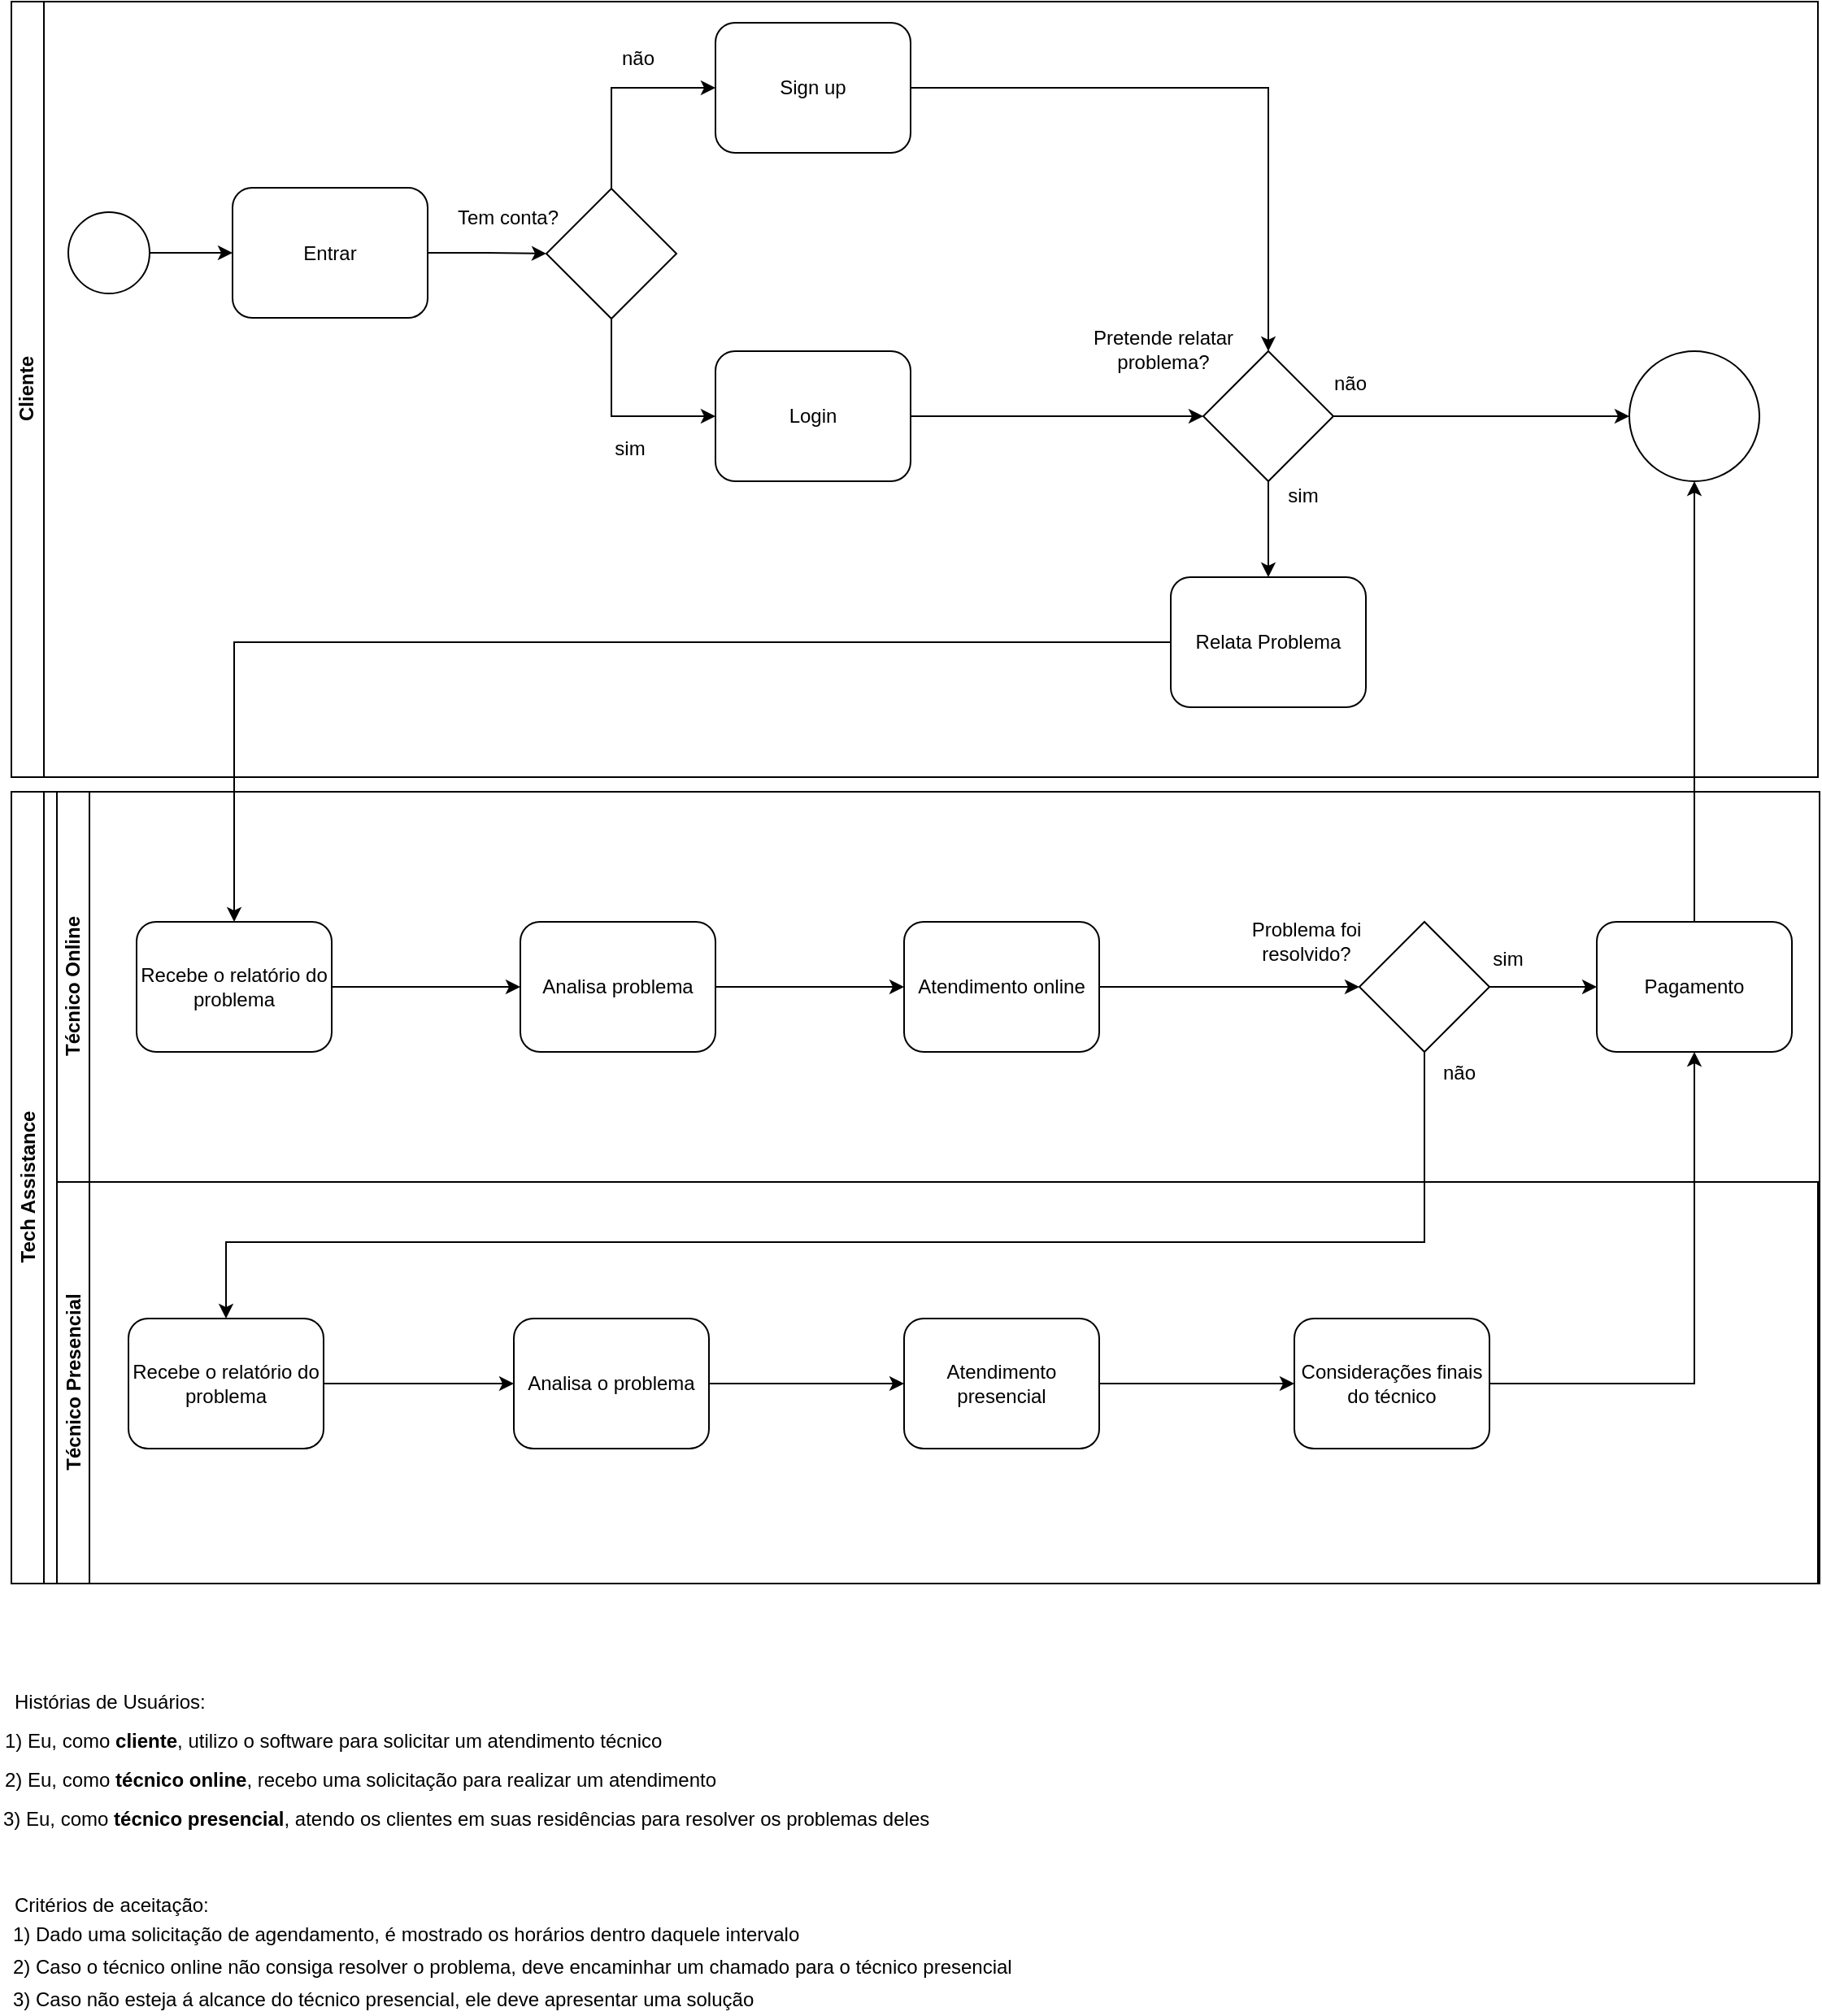 <mxfile version="14.5.8" type="github" pages="4">
  <diagram id="fhYrM6fedOREc8LX-6zd" name="Fluxo de Negócios">
    <mxGraphModel dx="868" dy="527" grid="0" gridSize="10" guides="1" tooltips="1" connect="1" arrows="1" fold="1" page="1" pageScale="1" pageWidth="1169" pageHeight="1654" math="0" shadow="0">
      <root>
        <mxCell id="0" />
        <mxCell id="1" parent="0" />
        <mxCell id="6hOFbWfF97zYFT2G8j-g-1" value="Cliente" style="swimlane;html=1;horizontal=0;startSize=20;" parent="1" vertex="1">
          <mxGeometry x="29" y="41" width="1111" height="477" as="geometry" />
        </mxCell>
        <mxCell id="6hOFbWfF97zYFT2G8j-g-12" style="edgeStyle=orthogonalEdgeStyle;rounded=0;orthogonalLoop=1;jettySize=auto;html=1;exitX=1;exitY=0.5;exitDx=0;exitDy=0;entryX=0;entryY=0.5;entryDx=0;entryDy=0;" parent="6hOFbWfF97zYFT2G8j-g-1" source="6hOFbWfF97zYFT2G8j-g-3" target="6hOFbWfF97zYFT2G8j-g-5" edge="1">
          <mxGeometry relative="1" as="geometry" />
        </mxCell>
        <mxCell id="6hOFbWfF97zYFT2G8j-g-3" value="" style="shape=mxgraph.bpmn.shape;html=1;verticalLabelPosition=bottom;labelBackgroundColor=#ffffff;verticalAlign=top;align=center;perimeter=ellipsePerimeter;outlineConnect=0;outline=standard;symbol=general;" parent="6hOFbWfF97zYFT2G8j-g-1" vertex="1">
          <mxGeometry x="35" y="129.5" width="50" height="50" as="geometry" />
        </mxCell>
        <mxCell id="6hOFbWfF97zYFT2G8j-g-7" style="edgeStyle=orthogonalEdgeStyle;rounded=0;orthogonalLoop=1;jettySize=auto;html=1;exitX=1;exitY=0.5;exitDx=0;exitDy=0;entryX=0;entryY=0.5;entryDx=0;entryDy=0;" parent="6hOFbWfF97zYFT2G8j-g-1" source="6hOFbWfF97zYFT2G8j-g-5" target="6hOFbWfF97zYFT2G8j-g-6" edge="1">
          <mxGeometry relative="1" as="geometry" />
        </mxCell>
        <mxCell id="6hOFbWfF97zYFT2G8j-g-5" value="Entrar" style="shape=ext;rounded=1;html=1;whiteSpace=wrap;" parent="6hOFbWfF97zYFT2G8j-g-1" vertex="1">
          <mxGeometry x="136" y="114.5" width="120" height="80" as="geometry" />
        </mxCell>
        <mxCell id="6hOFbWfF97zYFT2G8j-g-10" style="edgeStyle=orthogonalEdgeStyle;rounded=0;orthogonalLoop=1;jettySize=auto;html=1;exitX=0.5;exitY=0;exitDx=0;exitDy=0;entryX=0;entryY=0.5;entryDx=0;entryDy=0;" parent="6hOFbWfF97zYFT2G8j-g-1" source="6hOFbWfF97zYFT2G8j-g-6" target="6hOFbWfF97zYFT2G8j-g-9" edge="1">
          <mxGeometry relative="1" as="geometry" />
        </mxCell>
        <mxCell id="6hOFbWfF97zYFT2G8j-g-11" style="edgeStyle=orthogonalEdgeStyle;rounded=0;orthogonalLoop=1;jettySize=auto;html=1;exitX=0.5;exitY=1;exitDx=0;exitDy=0;entryX=0;entryY=0.5;entryDx=0;entryDy=0;" parent="6hOFbWfF97zYFT2G8j-g-1" source="6hOFbWfF97zYFT2G8j-g-6" target="6hOFbWfF97zYFT2G8j-g-8" edge="1">
          <mxGeometry relative="1" as="geometry" />
        </mxCell>
        <mxCell id="6hOFbWfF97zYFT2G8j-g-6" value="" style="rhombus;whiteSpace=wrap;html=1;" parent="6hOFbWfF97zYFT2G8j-g-1" vertex="1">
          <mxGeometry x="329" y="115" width="80" height="80" as="geometry" />
        </mxCell>
        <mxCell id="6hOFbWfF97zYFT2G8j-g-22" style="edgeStyle=orthogonalEdgeStyle;rounded=0;orthogonalLoop=1;jettySize=auto;html=1;exitX=1;exitY=0.5;exitDx=0;exitDy=0;entryX=0;entryY=0.5;entryDx=0;entryDy=0;" parent="6hOFbWfF97zYFT2G8j-g-1" source="6hOFbWfF97zYFT2G8j-g-8" target="6hOFbWfF97zYFT2G8j-g-21" edge="1">
          <mxGeometry relative="1" as="geometry" />
        </mxCell>
        <mxCell id="6hOFbWfF97zYFT2G8j-g-8" value="Login" style="shape=ext;rounded=1;html=1;whiteSpace=wrap;" parent="6hOFbWfF97zYFT2G8j-g-1" vertex="1">
          <mxGeometry x="433" y="215" width="120" height="80" as="geometry" />
        </mxCell>
        <mxCell id="6hOFbWfF97zYFT2G8j-g-14" style="edgeStyle=orthogonalEdgeStyle;rounded=0;orthogonalLoop=1;jettySize=auto;html=1;exitX=1;exitY=0.5;exitDx=0;exitDy=0;entryX=0.5;entryY=0;entryDx=0;entryDy=0;" parent="6hOFbWfF97zYFT2G8j-g-1" source="6hOFbWfF97zYFT2G8j-g-9" target="6hOFbWfF97zYFT2G8j-g-21" edge="1">
          <mxGeometry relative="1" as="geometry">
            <mxPoint x="713" y="53" as="targetPoint" />
          </mxGeometry>
        </mxCell>
        <mxCell id="6hOFbWfF97zYFT2G8j-g-9" value="Sign up" style="shape=ext;rounded=1;html=1;whiteSpace=wrap;" parent="6hOFbWfF97zYFT2G8j-g-1" vertex="1">
          <mxGeometry x="433" y="13" width="120" height="80" as="geometry" />
        </mxCell>
        <mxCell id="6hOFbWfF97zYFT2G8j-g-16" value="Tem conta?" style="text;html=1;align=center;verticalAlign=middle;resizable=0;points=[];autosize=1;" parent="6hOFbWfF97zYFT2G8j-g-1" vertex="1">
          <mxGeometry x="269" y="124" width="72" height="18" as="geometry" />
        </mxCell>
        <mxCell id="6hOFbWfF97zYFT2G8j-g-17" value="sim" style="text;html=1;align=center;verticalAlign=middle;resizable=0;points=[];autosize=1;" parent="6hOFbWfF97zYFT2G8j-g-1" vertex="1">
          <mxGeometry x="365" y="266" width="29" height="18" as="geometry" />
        </mxCell>
        <mxCell id="6hOFbWfF97zYFT2G8j-g-18" value="não" style="text;html=1;align=center;verticalAlign=middle;resizable=0;points=[];autosize=1;" parent="6hOFbWfF97zYFT2G8j-g-1" vertex="1">
          <mxGeometry x="370" y="26" width="30" height="18" as="geometry" />
        </mxCell>
        <mxCell id="6hOFbWfF97zYFT2G8j-g-26" style="edgeStyle=orthogonalEdgeStyle;rounded=0;orthogonalLoop=1;jettySize=auto;html=1;exitX=1;exitY=0.5;exitDx=0;exitDy=0;entryX=0;entryY=0.5;entryDx=0;entryDy=0;" parent="6hOFbWfF97zYFT2G8j-g-1" source="6hOFbWfF97zYFT2G8j-g-21" target="6hOFbWfF97zYFT2G8j-g-25" edge="1">
          <mxGeometry relative="1" as="geometry" />
        </mxCell>
        <mxCell id="6hOFbWfF97zYFT2G8j-g-32" style="edgeStyle=orthogonalEdgeStyle;rounded=0;orthogonalLoop=1;jettySize=auto;html=1;exitX=0.5;exitY=1;exitDx=0;exitDy=0;entryX=0.5;entryY=0;entryDx=0;entryDy=0;" parent="6hOFbWfF97zYFT2G8j-g-1" source="6hOFbWfF97zYFT2G8j-g-21" target="6hOFbWfF97zYFT2G8j-g-31" edge="1">
          <mxGeometry relative="1" as="geometry" />
        </mxCell>
        <mxCell id="6hOFbWfF97zYFT2G8j-g-21" value="" style="rhombus;whiteSpace=wrap;html=1;" parent="6hOFbWfF97zYFT2G8j-g-1" vertex="1">
          <mxGeometry x="733" y="215" width="80" height="80" as="geometry" />
        </mxCell>
        <mxCell id="6hOFbWfF97zYFT2G8j-g-24" value="Pretende relatar&lt;br&gt;problema?" style="text;html=1;align=center;verticalAlign=middle;resizable=0;points=[];autosize=1;" parent="6hOFbWfF97zYFT2G8j-g-1" vertex="1">
          <mxGeometry x="660" y="198" width="96" height="32" as="geometry" />
        </mxCell>
        <mxCell id="6hOFbWfF97zYFT2G8j-g-25" value="" style="ellipse;whiteSpace=wrap;html=1;aspect=fixed;" parent="6hOFbWfF97zYFT2G8j-g-1" vertex="1">
          <mxGeometry x="995" y="215" width="80" height="80" as="geometry" />
        </mxCell>
        <mxCell id="6hOFbWfF97zYFT2G8j-g-27" value="não" style="text;html=1;align=center;verticalAlign=middle;resizable=0;points=[];autosize=1;" parent="6hOFbWfF97zYFT2G8j-g-1" vertex="1">
          <mxGeometry x="808" y="226" width="30" height="18" as="geometry" />
        </mxCell>
        <mxCell id="6hOFbWfF97zYFT2G8j-g-28" value="sim" style="text;html=1;align=center;verticalAlign=middle;resizable=0;points=[];autosize=1;" parent="6hOFbWfF97zYFT2G8j-g-1" vertex="1">
          <mxGeometry x="779" y="295" width="29" height="18" as="geometry" />
        </mxCell>
        <mxCell id="6hOFbWfF97zYFT2G8j-g-31" value="Relata Problema" style="shape=ext;rounded=1;html=1;whiteSpace=wrap;" parent="6hOFbWfF97zYFT2G8j-g-1" vertex="1">
          <mxGeometry x="713" y="354" width="120" height="80" as="geometry" />
        </mxCell>
        <mxCell id="6hOFbWfF97zYFT2G8j-g-20" value="Tech Assistance" style="swimlane;html=1;horizontal=0;startSize=20;" parent="1" vertex="1">
          <mxGeometry x="29" y="527" width="1112" height="487" as="geometry" />
        </mxCell>
        <mxCell id="6hOFbWfF97zYFT2G8j-g-30" value="Técnico Online" style="swimlane;html=1;horizontal=0;startSize=20;" parent="6hOFbWfF97zYFT2G8j-g-20" vertex="1">
          <mxGeometry x="28" width="1084" height="240" as="geometry" />
        </mxCell>
        <mxCell id="6hOFbWfF97zYFT2G8j-g-37" style="edgeStyle=orthogonalEdgeStyle;rounded=0;orthogonalLoop=1;jettySize=auto;html=1;exitX=1;exitY=0.5;exitDx=0;exitDy=0;entryX=0;entryY=0.5;entryDx=0;entryDy=0;" parent="6hOFbWfF97zYFT2G8j-g-30" source="6hOFbWfF97zYFT2G8j-g-33" target="6hOFbWfF97zYFT2G8j-g-36" edge="1">
          <mxGeometry relative="1" as="geometry" />
        </mxCell>
        <mxCell id="6hOFbWfF97zYFT2G8j-g-33" value="Recebe o relatório do problema" style="shape=ext;rounded=1;html=1;whiteSpace=wrap;" parent="6hOFbWfF97zYFT2G8j-g-30" vertex="1">
          <mxGeometry x="49" y="80" width="120" height="80" as="geometry" />
        </mxCell>
        <mxCell id="6hOFbWfF97zYFT2G8j-g-41" style="edgeStyle=orthogonalEdgeStyle;rounded=0;orthogonalLoop=1;jettySize=auto;html=1;exitX=1;exitY=0.5;exitDx=0;exitDy=0;entryX=0;entryY=0.5;entryDx=0;entryDy=0;" parent="6hOFbWfF97zYFT2G8j-g-30" source="6hOFbWfF97zYFT2G8j-g-36" target="6hOFbWfF97zYFT2G8j-g-40" edge="1">
          <mxGeometry relative="1" as="geometry" />
        </mxCell>
        <mxCell id="6hOFbWfF97zYFT2G8j-g-36" value="Analisa problema" style="shape=ext;rounded=1;html=1;whiteSpace=wrap;" parent="6hOFbWfF97zYFT2G8j-g-30" vertex="1">
          <mxGeometry x="285" y="80" width="120" height="80" as="geometry" />
        </mxCell>
        <mxCell id="6hOFbWfF97zYFT2G8j-g-43" style="edgeStyle=orthogonalEdgeStyle;rounded=0;orthogonalLoop=1;jettySize=auto;html=1;exitX=1;exitY=0.5;exitDx=0;exitDy=0;entryX=0;entryY=0.5;entryDx=0;entryDy=0;" parent="6hOFbWfF97zYFT2G8j-g-30" source="6hOFbWfF97zYFT2G8j-g-40" target="6hOFbWfF97zYFT2G8j-g-42" edge="1">
          <mxGeometry relative="1" as="geometry" />
        </mxCell>
        <mxCell id="6hOFbWfF97zYFT2G8j-g-40" value="Atendimento online" style="shape=ext;rounded=1;html=1;whiteSpace=wrap;" parent="6hOFbWfF97zYFT2G8j-g-30" vertex="1">
          <mxGeometry x="521" y="80" width="120" height="80" as="geometry" />
        </mxCell>
        <mxCell id="LkQ3J-r3MltWaJuAtTZb-3" style="edgeStyle=orthogonalEdgeStyle;rounded=0;orthogonalLoop=1;jettySize=auto;html=1;exitX=1;exitY=0.5;exitDx=0;exitDy=0;" parent="6hOFbWfF97zYFT2G8j-g-30" source="6hOFbWfF97zYFT2G8j-g-42" target="LkQ3J-r3MltWaJuAtTZb-1" edge="1">
          <mxGeometry relative="1" as="geometry" />
        </mxCell>
        <mxCell id="6hOFbWfF97zYFT2G8j-g-42" value="" style="rhombus;whiteSpace=wrap;html=1;" parent="6hOFbWfF97zYFT2G8j-g-30" vertex="1">
          <mxGeometry x="801" y="80" width="80" height="80" as="geometry" />
        </mxCell>
        <mxCell id="6hOFbWfF97zYFT2G8j-g-45" value="Problema foi&lt;br&gt;resolvido?" style="text;html=1;align=center;verticalAlign=middle;resizable=0;points=[];autosize=1;" parent="6hOFbWfF97zYFT2G8j-g-30" vertex="1">
          <mxGeometry x="729" y="76" width="77" height="32" as="geometry" />
        </mxCell>
        <mxCell id="6hOFbWfF97zYFT2G8j-g-46" value="sim" style="text;html=1;align=center;verticalAlign=middle;resizable=0;points=[];autosize=1;" parent="6hOFbWfF97zYFT2G8j-g-30" vertex="1">
          <mxGeometry x="877" y="94" width="29" height="18" as="geometry" />
        </mxCell>
        <mxCell id="6hOFbWfF97zYFT2G8j-g-47" value="não" style="text;html=1;align=center;verticalAlign=middle;resizable=0;points=[];autosize=1;" parent="6hOFbWfF97zYFT2G8j-g-30" vertex="1">
          <mxGeometry x="847" y="164" width="30" height="18" as="geometry" />
        </mxCell>
        <mxCell id="LkQ3J-r3MltWaJuAtTZb-1" value="Pagamento" style="shape=ext;rounded=1;html=1;whiteSpace=wrap;" parent="6hOFbWfF97zYFT2G8j-g-30" vertex="1">
          <mxGeometry x="947" y="80" width="120" height="80" as="geometry" />
        </mxCell>
        <mxCell id="6hOFbWfF97zYFT2G8j-g-49" value="Técnico Presencial" style="swimlane;html=1;horizontal=0;startSize=20;" parent="6hOFbWfF97zYFT2G8j-g-20" vertex="1">
          <mxGeometry x="28" y="240" width="1083" height="247" as="geometry" />
        </mxCell>
        <mxCell id="6hOFbWfF97zYFT2G8j-g-53" style="edgeStyle=orthogonalEdgeStyle;rounded=0;orthogonalLoop=1;jettySize=auto;html=1;exitX=1;exitY=0.5;exitDx=0;exitDy=0;entryX=0;entryY=0.5;entryDx=0;entryDy=0;" parent="6hOFbWfF97zYFT2G8j-g-49" source="6hOFbWfF97zYFT2G8j-g-50" target="6hOFbWfF97zYFT2G8j-g-52" edge="1">
          <mxGeometry relative="1" as="geometry" />
        </mxCell>
        <mxCell id="6hOFbWfF97zYFT2G8j-g-50" value="Recebe o relatório do problema" style="shape=ext;rounded=1;html=1;whiteSpace=wrap;" parent="6hOFbWfF97zYFT2G8j-g-49" vertex="1">
          <mxGeometry x="44" y="84" width="120" height="80" as="geometry" />
        </mxCell>
        <mxCell id="6hOFbWfF97zYFT2G8j-g-55" style="edgeStyle=orthogonalEdgeStyle;rounded=0;orthogonalLoop=1;jettySize=auto;html=1;exitX=1;exitY=0.5;exitDx=0;exitDy=0;entryX=0;entryY=0.5;entryDx=0;entryDy=0;" parent="6hOFbWfF97zYFT2G8j-g-49" source="6hOFbWfF97zYFT2G8j-g-52" target="6hOFbWfF97zYFT2G8j-g-54" edge="1">
          <mxGeometry relative="1" as="geometry" />
        </mxCell>
        <mxCell id="6hOFbWfF97zYFT2G8j-g-52" value="Analisa o problema" style="shape=ext;rounded=1;html=1;whiteSpace=wrap;" parent="6hOFbWfF97zYFT2G8j-g-49" vertex="1">
          <mxGeometry x="281" y="84" width="120" height="80" as="geometry" />
        </mxCell>
        <mxCell id="6hOFbWfF97zYFT2G8j-g-57" style="edgeStyle=orthogonalEdgeStyle;rounded=0;orthogonalLoop=1;jettySize=auto;html=1;exitX=1;exitY=0.5;exitDx=0;exitDy=0;entryX=0;entryY=0.5;entryDx=0;entryDy=0;" parent="6hOFbWfF97zYFT2G8j-g-49" source="6hOFbWfF97zYFT2G8j-g-54" target="6hOFbWfF97zYFT2G8j-g-56" edge="1">
          <mxGeometry relative="1" as="geometry" />
        </mxCell>
        <mxCell id="6hOFbWfF97zYFT2G8j-g-54" value="Atendimento presencial" style="shape=ext;rounded=1;html=1;whiteSpace=wrap;" parent="6hOFbWfF97zYFT2G8j-g-49" vertex="1">
          <mxGeometry x="521" y="84" width="120" height="80" as="geometry" />
        </mxCell>
        <mxCell id="6hOFbWfF97zYFT2G8j-g-56" value="Considerações finais do técnico" style="shape=ext;rounded=1;html=1;whiteSpace=wrap;" parent="6hOFbWfF97zYFT2G8j-g-49" vertex="1">
          <mxGeometry x="761" y="84" width="120" height="80" as="geometry" />
        </mxCell>
        <mxCell id="6hOFbWfF97zYFT2G8j-g-51" style="edgeStyle=orthogonalEdgeStyle;rounded=0;orthogonalLoop=1;jettySize=auto;html=1;exitX=0.5;exitY=1;exitDx=0;exitDy=0;entryX=0.5;entryY=0;entryDx=0;entryDy=0;" parent="6hOFbWfF97zYFT2G8j-g-20" source="6hOFbWfF97zYFT2G8j-g-42" target="6hOFbWfF97zYFT2G8j-g-50" edge="1">
          <mxGeometry relative="1" as="geometry">
            <Array as="points">
              <mxPoint x="869" y="277" />
              <mxPoint x="132" y="277" />
            </Array>
          </mxGeometry>
        </mxCell>
        <mxCell id="LkQ3J-r3MltWaJuAtTZb-2" style="edgeStyle=orthogonalEdgeStyle;rounded=0;orthogonalLoop=1;jettySize=auto;html=1;exitX=1;exitY=0.5;exitDx=0;exitDy=0;" parent="6hOFbWfF97zYFT2G8j-g-20" source="6hOFbWfF97zYFT2G8j-g-56" target="LkQ3J-r3MltWaJuAtTZb-1" edge="1">
          <mxGeometry relative="1" as="geometry" />
        </mxCell>
        <mxCell id="6hOFbWfF97zYFT2G8j-g-48" style="edgeStyle=orthogonalEdgeStyle;rounded=0;orthogonalLoop=1;jettySize=auto;html=1;exitX=0;exitY=0.5;exitDx=0;exitDy=0;entryX=0.5;entryY=0;entryDx=0;entryDy=0;" parent="1" source="6hOFbWfF97zYFT2G8j-g-31" target="6hOFbWfF97zYFT2G8j-g-33" edge="1">
          <mxGeometry relative="1" as="geometry" />
        </mxCell>
        <mxCell id="LkQ3J-r3MltWaJuAtTZb-4" style="edgeStyle=orthogonalEdgeStyle;rounded=0;orthogonalLoop=1;jettySize=auto;html=1;exitX=0.5;exitY=0;exitDx=0;exitDy=0;entryX=0.5;entryY=1;entryDx=0;entryDy=0;" parent="1" source="LkQ3J-r3MltWaJuAtTZb-1" target="6hOFbWfF97zYFT2G8j-g-25" edge="1">
          <mxGeometry relative="1" as="geometry" />
        </mxCell>
        <mxCell id="DTJ91bI0KCERQVyv46Px-1" value="Histórias de Usuários:" style="text;html=1;align=left;verticalAlign=middle;resizable=0;points=[];autosize=1;" parent="1" vertex="1">
          <mxGeometry x="29" y="1078" width="127" height="18" as="geometry" />
        </mxCell>
        <mxCell id="DTJ91bI0KCERQVyv46Px-2" value="1) Eu, como &lt;b&gt;cliente&lt;/b&gt;, utilizo o software para solicitar um atendimento técnico" style="text;html=1;align=left;verticalAlign=middle;resizable=0;points=[];autosize=1;" parent="1" vertex="1">
          <mxGeometry x="23" y="1102" width="414" height="18" as="geometry" />
        </mxCell>
        <mxCell id="DTJ91bI0KCERQVyv46Px-3" value="&lt;div&gt;&lt;span&gt;2) Eu, como &lt;/span&gt;&lt;b&gt;técnico online&lt;/b&gt;&lt;span&gt;, recebo uma solicitação para realizar um atendimento&lt;/span&gt;&lt;/div&gt;" style="text;html=1;align=left;verticalAlign=middle;resizable=0;points=[];autosize=1;" parent="1" vertex="1">
          <mxGeometry x="23" y="1126" width="448" height="18" as="geometry" />
        </mxCell>
        <mxCell id="DTJ91bI0KCERQVyv46Px-4" value="3) Eu, como &lt;b&gt;técnico presencial&lt;/b&gt;, atendo os clientes em suas residências para resolver os problemas deles" style="text;html=1;align=left;verticalAlign=middle;resizable=0;points=[];autosize=1;" parent="1" vertex="1">
          <mxGeometry x="22" y="1150" width="580" height="18" as="geometry" />
        </mxCell>
        <mxCell id="CYKeE9gmk5xtWuaOP8tf-1" value="Critérios de aceitação:" style="text;html=1;align=left;verticalAlign=middle;resizable=0;points=[];autosize=1;" parent="1" vertex="1">
          <mxGeometry x="29" y="1203" width="129" height="18" as="geometry" />
        </mxCell>
        <mxCell id="CYKeE9gmk5xtWuaOP8tf-2" value="1) Dado uma solicitação de agendamento, é mostrado os horários dentro daquele intervalo" style="text;html=1;align=left;verticalAlign=middle;resizable=0;points=[];autosize=1;" parent="1" vertex="1">
          <mxGeometry x="28" y="1221" width="494" height="18" as="geometry" />
        </mxCell>
        <mxCell id="CYKeE9gmk5xtWuaOP8tf-3" value="2) Caso o técnico online não consiga resolver o problema, deve encaminhar um chamado para o técnico presencial&amp;nbsp;" style="text;html=1;align=left;verticalAlign=middle;resizable=0;points=[];autosize=1;" parent="1" vertex="1">
          <mxGeometry x="28" y="1241" width="628" height="18" as="geometry" />
        </mxCell>
        <mxCell id="CYKeE9gmk5xtWuaOP8tf-4" value="3) Caso não esteja á alcance do técnico presencial, ele deve apresentar uma solução" style="text;html=1;align=left;verticalAlign=middle;resizable=0;points=[];autosize=1;" parent="1" vertex="1">
          <mxGeometry x="28" y="1261" width="466" height="18" as="geometry" />
        </mxCell>
      </root>
    </mxGraphModel>
  </diagram>
  <diagram id="Uy4hzoEuqUokP6v6UYgX" name="Diagrama ER">
    <mxGraphModel dx="868" dy="527" grid="1" gridSize="10" guides="1" tooltips="1" connect="1" arrows="1" fold="1" page="1" pageScale="1" pageWidth="1169" pageHeight="1654" math="0" shadow="0">
      <root>
        <mxCell id="2-ZSqhqYMnoBmDnUbMwL-0" />
        <mxCell id="2-ZSqhqYMnoBmDnUbMwL-1" parent="2-ZSqhqYMnoBmDnUbMwL-0" />
        <mxCell id="aGDb4Ro1W5bUOzmWCLxA-2" style="rounded=0;orthogonalLoop=1;jettySize=auto;html=1;exitX=0;exitY=0.5;exitDx=0;exitDy=0;entryX=1;entryY=0.5;entryDx=0;entryDy=0;endArrow=none;endFill=0;" parent="2-ZSqhqYMnoBmDnUbMwL-1" source="aGDb4Ro1W5bUOzmWCLxA-0" target="aGDb4Ro1W5bUOzmWCLxA-1" edge="1">
          <mxGeometry relative="1" as="geometry" />
        </mxCell>
        <mxCell id="aGDb4Ro1W5bUOzmWCLxA-4" style="edgeStyle=none;rounded=0;orthogonalLoop=1;jettySize=auto;html=1;exitX=0;exitY=0;exitDx=0;exitDy=0;entryX=1;entryY=1;entryDx=0;entryDy=0;endArrow=none;endFill=0;" parent="2-ZSqhqYMnoBmDnUbMwL-1" source="aGDb4Ro1W5bUOzmWCLxA-0" target="aGDb4Ro1W5bUOzmWCLxA-3" edge="1">
          <mxGeometry relative="1" as="geometry" />
        </mxCell>
        <mxCell id="aGDb4Ro1W5bUOzmWCLxA-6" style="edgeStyle=none;rounded=0;orthogonalLoop=1;jettySize=auto;html=1;exitX=0.25;exitY=0;exitDx=0;exitDy=0;entryX=0.5;entryY=1;entryDx=0;entryDy=0;endArrow=none;endFill=0;" parent="2-ZSqhqYMnoBmDnUbMwL-1" source="aGDb4Ro1W5bUOzmWCLxA-0" target="aGDb4Ro1W5bUOzmWCLxA-5" edge="1">
          <mxGeometry relative="1" as="geometry" />
        </mxCell>
        <mxCell id="aGDb4Ro1W5bUOzmWCLxA-8" style="edgeStyle=none;rounded=0;orthogonalLoop=1;jettySize=auto;html=1;exitX=1;exitY=0.5;exitDx=0;exitDy=0;entryX=0;entryY=0.5;entryDx=0;entryDy=0;endArrow=none;endFill=0;" parent="2-ZSqhqYMnoBmDnUbMwL-1" source="aGDb4Ro1W5bUOzmWCLxA-0" target="aGDb4Ro1W5bUOzmWCLxA-7" edge="1">
          <mxGeometry relative="1" as="geometry" />
        </mxCell>
        <mxCell id="aGDb4Ro1W5bUOzmWCLxA-20" style="edgeStyle=none;rounded=0;orthogonalLoop=1;jettySize=auto;html=1;exitX=0;exitY=1;exitDx=0;exitDy=0;entryX=1;entryY=0;entryDx=0;entryDy=0;endArrow=none;endFill=0;" parent="2-ZSqhqYMnoBmDnUbMwL-1" source="aGDb4Ro1W5bUOzmWCLxA-0" target="aGDb4Ro1W5bUOzmWCLxA-19" edge="1">
          <mxGeometry relative="1" as="geometry" />
        </mxCell>
        <mxCell id="aGDb4Ro1W5bUOzmWCLxA-22" style="edgeStyle=none;rounded=0;orthogonalLoop=1;jettySize=auto;html=1;exitX=0.5;exitY=1;exitDx=0;exitDy=0;entryX=0.5;entryY=0;entryDx=0;entryDy=0;endArrow=none;endFill=0;" parent="2-ZSqhqYMnoBmDnUbMwL-1" source="aGDb4Ro1W5bUOzmWCLxA-0" target="aGDb4Ro1W5bUOzmWCLxA-21" edge="1">
          <mxGeometry relative="1" as="geometry" />
        </mxCell>
        <mxCell id="aGDb4Ro1W5bUOzmWCLxA-0" value="Cliente" style="whiteSpace=wrap;html=1;align=center;" parent="2-ZSqhqYMnoBmDnUbMwL-1" vertex="1">
          <mxGeometry x="327" y="233" width="100" height="40" as="geometry" />
        </mxCell>
        <mxCell id="aGDb4Ro1W5bUOzmWCLxA-1" value="Id_cliente" style="ellipse;whiteSpace=wrap;html=1;align=center;fontStyle=4;" parent="2-ZSqhqYMnoBmDnUbMwL-1" vertex="1">
          <mxGeometry x="119" y="233" width="100" height="40" as="geometry" />
        </mxCell>
        <mxCell id="aGDb4Ro1W5bUOzmWCLxA-3" value="email" style="ellipse;whiteSpace=wrap;html=1;align=center;" parent="2-ZSqhqYMnoBmDnUbMwL-1" vertex="1">
          <mxGeometry x="119" y="147" width="100" height="40" as="geometry" />
        </mxCell>
        <mxCell id="aGDb4Ro1W5bUOzmWCLxA-5" value="senha" style="ellipse;whiteSpace=wrap;html=1;align=center;" parent="2-ZSqhqYMnoBmDnUbMwL-1" vertex="1">
          <mxGeometry x="263.25" y="147" width="100" height="40" as="geometry" />
        </mxCell>
        <mxCell id="aGDb4Ro1W5bUOzmWCLxA-15" style="edgeStyle=none;rounded=0;orthogonalLoop=1;jettySize=auto;html=1;exitX=1;exitY=0.5;exitDx=0;exitDy=0;entryX=0;entryY=0.5;entryDx=0;entryDy=0;endArrow=none;endFill=0;" parent="2-ZSqhqYMnoBmDnUbMwL-1" source="aGDb4Ro1W5bUOzmWCLxA-7" target="aGDb4Ro1W5bUOzmWCLxA-13" edge="1">
          <mxGeometry relative="1" as="geometry" />
        </mxCell>
        <mxCell id="aGDb4Ro1W5bUOzmWCLxA-16" style="edgeStyle=none;rounded=0;orthogonalLoop=1;jettySize=auto;html=1;exitX=0.5;exitY=0;exitDx=0;exitDy=0;entryX=0.5;entryY=1;entryDx=0;entryDy=0;endArrow=none;endFill=0;" parent="2-ZSqhqYMnoBmDnUbMwL-1" source="aGDb4Ro1W5bUOzmWCLxA-7" target="aGDb4Ro1W5bUOzmWCLxA-11" edge="1">
          <mxGeometry relative="1" as="geometry" />
        </mxCell>
        <mxCell id="aGDb4Ro1W5bUOzmWCLxA-17" style="edgeStyle=none;rounded=0;orthogonalLoop=1;jettySize=auto;html=1;exitX=1;exitY=0;exitDx=0;exitDy=0;entryX=0;entryY=1;entryDx=0;entryDy=0;endArrow=none;endFill=0;" parent="2-ZSqhqYMnoBmDnUbMwL-1" source="aGDb4Ro1W5bUOzmWCLxA-7" target="aGDb4Ro1W5bUOzmWCLxA-12" edge="1">
          <mxGeometry relative="1" as="geometry" />
        </mxCell>
        <mxCell id="aGDb4Ro1W5bUOzmWCLxA-18" style="edgeStyle=none;rounded=0;orthogonalLoop=1;jettySize=auto;html=1;exitX=1;exitY=1;exitDx=0;exitDy=0;entryX=0;entryY=0;entryDx=0;entryDy=0;endArrow=none;endFill=0;" parent="2-ZSqhqYMnoBmDnUbMwL-1" source="aGDb4Ro1W5bUOzmWCLxA-7" target="aGDb4Ro1W5bUOzmWCLxA-14" edge="1">
          <mxGeometry relative="1" as="geometry" />
        </mxCell>
        <mxCell id="aGDb4Ro1W5bUOzmWCLxA-7" value="Endereço" style="ellipse;whiteSpace=wrap;html=1;align=center;" parent="2-ZSqhqYMnoBmDnUbMwL-1" vertex="1">
          <mxGeometry x="535" y="233" width="100" height="40" as="geometry" />
        </mxCell>
        <mxCell id="aGDb4Ro1W5bUOzmWCLxA-29" style="edgeStyle=none;rounded=0;orthogonalLoop=1;jettySize=auto;html=1;exitX=1;exitY=0.5;exitDx=0;exitDy=0;entryX=0;entryY=0.5;entryDx=0;entryDy=0;endArrow=none;endFill=0;" parent="2-ZSqhqYMnoBmDnUbMwL-1" source="aGDb4Ro1W5bUOzmWCLxA-9" target="aGDb4Ro1W5bUOzmWCLxA-24" edge="1">
          <mxGeometry relative="1" as="geometry" />
        </mxCell>
        <mxCell id="aGDb4Ro1W5bUOzmWCLxA-33" style="edgeStyle=none;rounded=0;orthogonalLoop=1;jettySize=auto;html=1;exitX=0.5;exitY=1;exitDx=0;exitDy=0;entryX=0.5;entryY=0;entryDx=0;entryDy=0;endArrow=none;endFill=0;" parent="2-ZSqhqYMnoBmDnUbMwL-1" source="aGDb4Ro1W5bUOzmWCLxA-9" target="aGDb4Ro1W5bUOzmWCLxA-30" edge="1">
          <mxGeometry relative="1" as="geometry" />
        </mxCell>
        <mxCell id="aGDb4Ro1W5bUOzmWCLxA-9" value="Técnico" style="whiteSpace=wrap;html=1;align=center;" parent="2-ZSqhqYMnoBmDnUbMwL-1" vertex="1">
          <mxGeometry x="327" y="654" width="100" height="40" as="geometry" />
        </mxCell>
        <mxCell id="aGDb4Ro1W5bUOzmWCLxA-35" style="edgeStyle=none;rounded=0;orthogonalLoop=1;jettySize=auto;html=1;exitX=1;exitY=0;exitDx=0;exitDy=0;endArrow=none;endFill=0;entryX=0;entryY=1;entryDx=0;entryDy=0;" parent="2-ZSqhqYMnoBmDnUbMwL-1" source="aGDb4Ro1W5bUOzmWCLxA-10" target="aGDb4Ro1W5bUOzmWCLxA-30" edge="1">
          <mxGeometry relative="1" as="geometry">
            <mxPoint x="365.75" y="778" as="targetPoint" />
          </mxGeometry>
        </mxCell>
        <mxCell id="aGDb4Ro1W5bUOzmWCLxA-10" value="Técnico presencial" style="whiteSpace=wrap;html=1;align=center;" parent="2-ZSqhqYMnoBmDnUbMwL-1" vertex="1">
          <mxGeometry x="200.75" y="771" width="100" height="40" as="geometry" />
        </mxCell>
        <mxCell id="aGDb4Ro1W5bUOzmWCLxA-11" value="Rua" style="ellipse;whiteSpace=wrap;html=1;align=center;" parent="2-ZSqhqYMnoBmDnUbMwL-1" vertex="1">
          <mxGeometry x="535" y="147" width="100" height="40" as="geometry" />
        </mxCell>
        <mxCell id="aGDb4Ro1W5bUOzmWCLxA-12" value="Número" style="ellipse;whiteSpace=wrap;html=1;align=center;" parent="2-ZSqhqYMnoBmDnUbMwL-1" vertex="1">
          <mxGeometry x="678" y="147" width="100" height="40" as="geometry" />
        </mxCell>
        <mxCell id="aGDb4Ro1W5bUOzmWCLxA-13" value="Cidade" style="ellipse;whiteSpace=wrap;html=1;align=center;" parent="2-ZSqhqYMnoBmDnUbMwL-1" vertex="1">
          <mxGeometry x="678" y="233" width="100" height="40" as="geometry" />
        </mxCell>
        <mxCell id="aGDb4Ro1W5bUOzmWCLxA-14" value="Estado" style="ellipse;whiteSpace=wrap;html=1;align=center;" parent="2-ZSqhqYMnoBmDnUbMwL-1" vertex="1">
          <mxGeometry x="678" y="319" width="100" height="40" as="geometry" />
        </mxCell>
        <mxCell id="aGDb4Ro1W5bUOzmWCLxA-19" value="Nome completo" style="ellipse;whiteSpace=wrap;html=1;align=center;" parent="2-ZSqhqYMnoBmDnUbMwL-1" vertex="1">
          <mxGeometry x="119" y="319" width="100" height="40" as="geometry" />
        </mxCell>
        <mxCell id="aGDb4Ro1W5bUOzmWCLxA-21" value="Realiza" style="shape=rhombus;perimeter=rhombusPerimeter;whiteSpace=wrap;html=1;align=center;" parent="2-ZSqhqYMnoBmDnUbMwL-1" vertex="1">
          <mxGeometry x="317" y="341" width="120" height="60" as="geometry" />
        </mxCell>
        <mxCell id="aGDb4Ro1W5bUOzmWCLxA-24" value="&lt;u&gt;Id_tecnico&lt;/u&gt;" style="ellipse;whiteSpace=wrap;html=1;align=center;" parent="2-ZSqhqYMnoBmDnUbMwL-1" vertex="1">
          <mxGeometry x="468.75" y="654" width="100" height="40" as="geometry" />
        </mxCell>
        <mxCell id="aGDb4Ro1W5bUOzmWCLxA-34" style="edgeStyle=none;rounded=0;orthogonalLoop=1;jettySize=auto;html=1;exitX=0;exitY=0;exitDx=0;exitDy=0;entryX=1;entryY=1;entryDx=0;entryDy=0;endArrow=none;endFill=0;" parent="2-ZSqhqYMnoBmDnUbMwL-1" source="aGDb4Ro1W5bUOzmWCLxA-26" target="aGDb4Ro1W5bUOzmWCLxA-30" edge="1">
          <mxGeometry relative="1" as="geometry" />
        </mxCell>
        <mxCell id="aGDb4Ro1W5bUOzmWCLxA-26" value="Técnico online" style="whiteSpace=wrap;html=1;align=center;" parent="2-ZSqhqYMnoBmDnUbMwL-1" vertex="1">
          <mxGeometry x="468.75" y="771" width="100" height="41" as="geometry" />
        </mxCell>
        <mxCell id="aGDb4Ro1W5bUOzmWCLxA-27" value="(1, 1)" style="text;html=1;align=center;verticalAlign=middle;resizable=0;points=[];autosize=1;" parent="2-ZSqhqYMnoBmDnUbMwL-1" vertex="1">
          <mxGeometry x="379" y="298" width="38" height="18" as="geometry" />
        </mxCell>
        <mxCell id="aGDb4Ro1W5bUOzmWCLxA-28" value="(n, m)" style="text;html=1;align=center;verticalAlign=middle;resizable=0;points=[];autosize=1;" parent="2-ZSqhqYMnoBmDnUbMwL-1" vertex="1">
          <mxGeometry x="375.75" y="610" width="50" height="20" as="geometry" />
        </mxCell>
        <mxCell id="aGDb4Ro1W5bUOzmWCLxA-30" value="o" style="ellipse;whiteSpace=wrap;html=1;aspect=fixed;" parent="2-ZSqhqYMnoBmDnUbMwL-1" vertex="1">
          <mxGeometry x="364.5" y="725" width="25" height="25" as="geometry" />
        </mxCell>
        <mxCell id="aGDb4Ro1W5bUOzmWCLxA-31" value="U" style="text;html=1;align=center;verticalAlign=middle;resizable=0;points=[];autosize=1;fontSize=21;rotation=-70;connectable=0;" parent="2-ZSqhqYMnoBmDnUbMwL-1" vertex="1">
          <mxGeometry x="393.5" y="739" width="25" height="29" as="geometry" />
        </mxCell>
        <mxCell id="aGDb4Ro1W5bUOzmWCLxA-32" value="U" style="text;html=1;align=center;verticalAlign=middle;resizable=0;points=[];autosize=1;fontSize=21;rotation=70;connectable=0;" parent="2-ZSqhqYMnoBmDnUbMwL-1" vertex="1">
          <mxGeometry x="341" y="737" width="25" height="29" as="geometry" />
        </mxCell>
        <mxCell id="aGDb4Ro1W5bUOzmWCLxA-37" style="edgeStyle=none;rounded=0;orthogonalLoop=1;jettySize=auto;html=1;exitX=0;exitY=1;exitDx=0;exitDy=0;entryX=1;entryY=0;entryDx=0;entryDy=0;endArrow=none;endFill=0;" parent="2-ZSqhqYMnoBmDnUbMwL-1" source="aGDb4Ro1W5bUOzmWCLxA-41" target="aGDb4Ro1W5bUOzmWCLxA-44" edge="1">
          <mxGeometry relative="1" as="geometry" />
        </mxCell>
        <mxCell id="aGDb4Ro1W5bUOzmWCLxA-38" style="edgeStyle=none;rounded=0;orthogonalLoop=1;jettySize=auto;html=1;exitX=0;exitY=0.5;exitDx=0;exitDy=0;entryX=1;entryY=0.5;entryDx=0;entryDy=0;endArrow=none;endFill=0;" parent="2-ZSqhqYMnoBmDnUbMwL-1" source="aGDb4Ro1W5bUOzmWCLxA-41" target="aGDb4Ro1W5bUOzmWCLxA-42" edge="1">
          <mxGeometry relative="1" as="geometry" />
        </mxCell>
        <mxCell id="aGDb4Ro1W5bUOzmWCLxA-39" style="edgeStyle=none;rounded=0;orthogonalLoop=1;jettySize=auto;html=1;exitX=0.5;exitY=1;exitDx=0;exitDy=0;entryX=0.5;entryY=0;entryDx=0;entryDy=0;endArrow=none;endFill=0;" parent="2-ZSqhqYMnoBmDnUbMwL-1" source="aGDb4Ro1W5bUOzmWCLxA-41" target="aGDb4Ro1W5bUOzmWCLxA-43" edge="1">
          <mxGeometry relative="1" as="geometry" />
        </mxCell>
        <mxCell id="aGDb4Ro1W5bUOzmWCLxA-40" style="edgeStyle=none;rounded=0;orthogonalLoop=1;jettySize=auto;html=1;exitX=1;exitY=1;exitDx=0;exitDy=0;entryX=0;entryY=0;entryDx=0;entryDy=0;endArrow=none;endFill=0;" parent="2-ZSqhqYMnoBmDnUbMwL-1" source="aGDb4Ro1W5bUOzmWCLxA-41" target="aGDb4Ro1W5bUOzmWCLxA-45" edge="1">
          <mxGeometry relative="1" as="geometry" />
        </mxCell>
        <mxCell id="aGDb4Ro1W5bUOzmWCLxA-46" style="edgeStyle=none;rounded=0;orthogonalLoop=1;jettySize=auto;html=1;exitX=0.5;exitY=0;exitDx=0;exitDy=0;entryX=0.5;entryY=1;entryDx=0;entryDy=0;endArrow=none;endFill=0;" parent="2-ZSqhqYMnoBmDnUbMwL-1" source="aGDb4Ro1W5bUOzmWCLxA-41" target="aGDb4Ro1W5bUOzmWCLxA-10" edge="1">
          <mxGeometry relative="1" as="geometry" />
        </mxCell>
        <mxCell id="aGDb4Ro1W5bUOzmWCLxA-41" value="Endereço" style="ellipse;whiteSpace=wrap;html=1;align=center;" parent="2-ZSqhqYMnoBmDnUbMwL-1" vertex="1">
          <mxGeometry x="200.75" y="899" width="100" height="40" as="geometry" />
        </mxCell>
        <mxCell id="aGDb4Ro1W5bUOzmWCLxA-42" value="Rua" style="ellipse;whiteSpace=wrap;html=1;align=center;" parent="2-ZSqhqYMnoBmDnUbMwL-1" vertex="1">
          <mxGeometry x="57.75" y="899" width="100" height="40" as="geometry" />
        </mxCell>
        <mxCell id="aGDb4Ro1W5bUOzmWCLxA-43" value="Número" style="ellipse;whiteSpace=wrap;html=1;align=center;" parent="2-ZSqhqYMnoBmDnUbMwL-1" vertex="1">
          <mxGeometry x="200.75" y="985" width="100" height="40" as="geometry" />
        </mxCell>
        <mxCell id="aGDb4Ro1W5bUOzmWCLxA-44" value="Cidade" style="ellipse;whiteSpace=wrap;html=1;align=center;" parent="2-ZSqhqYMnoBmDnUbMwL-1" vertex="1">
          <mxGeometry x="57.75" y="985" width="100" height="40" as="geometry" />
        </mxCell>
        <mxCell id="aGDb4Ro1W5bUOzmWCLxA-45" value="Estado" style="ellipse;whiteSpace=wrap;html=1;align=center;" parent="2-ZSqhqYMnoBmDnUbMwL-1" vertex="1">
          <mxGeometry x="343.75" y="985" width="100" height="40" as="geometry" />
        </mxCell>
        <mxCell id="zXhLOtwSqZOTrxeQM2Ml-0" value="CPF" style="ellipse;whiteSpace=wrap;html=1;align=center;" parent="2-ZSqhqYMnoBmDnUbMwL-1" vertex="1">
          <mxGeometry x="400" y="147" width="100" height="40" as="geometry" />
        </mxCell>
        <mxCell id="zXhLOtwSqZOTrxeQM2Ml-2" value="" style="endArrow=none;html=1;exitX=0.75;exitY=0;exitDx=0;exitDy=0;entryX=0.5;entryY=1;entryDx=0;entryDy=0;" parent="2-ZSqhqYMnoBmDnUbMwL-1" source="aGDb4Ro1W5bUOzmWCLxA-0" target="zXhLOtwSqZOTrxeQM2Ml-0" edge="1">
          <mxGeometry width="50" height="50" relative="1" as="geometry">
            <mxPoint x="560" y="420" as="sourcePoint" />
            <mxPoint x="610" y="370" as="targetPoint" />
          </mxGeometry>
        </mxCell>
        <mxCell id="zXhLOtwSqZOTrxeQM2Ml-3" value="Complemento" style="ellipse;whiteSpace=wrap;html=1;align=center;" parent="2-ZSqhqYMnoBmDnUbMwL-1" vertex="1">
          <mxGeometry x="535" y="319" width="100" height="40" as="geometry" />
        </mxCell>
        <mxCell id="zXhLOtwSqZOTrxeQM2Ml-4" value="" style="endArrow=none;html=1;exitX=0.5;exitY=0;exitDx=0;exitDy=0;entryX=0.5;entryY=1;entryDx=0;entryDy=0;" parent="2-ZSqhqYMnoBmDnUbMwL-1" source="zXhLOtwSqZOTrxeQM2Ml-3" target="aGDb4Ro1W5bUOzmWCLxA-7" edge="1">
          <mxGeometry width="50" height="50" relative="1" as="geometry">
            <mxPoint x="560" y="420" as="sourcePoint" />
            <mxPoint x="610" y="370" as="targetPoint" />
          </mxGeometry>
        </mxCell>
        <mxCell id="zXhLOtwSqZOTrxeQM2Ml-5" value="Pedido" style="whiteSpace=wrap;html=1;align=center;" parent="2-ZSqhqYMnoBmDnUbMwL-1" vertex="1">
          <mxGeometry x="327" y="450" width="100" height="40" as="geometry" />
        </mxCell>
        <mxCell id="zXhLOtwSqZOTrxeQM2Ml-6" value="" style="endArrow=none;html=1;entryX=0.5;entryY=0;entryDx=0;entryDy=0;exitX=0.5;exitY=1;exitDx=0;exitDy=0;" parent="2-ZSqhqYMnoBmDnUbMwL-1" source="aGDb4Ro1W5bUOzmWCLxA-21" target="zXhLOtwSqZOTrxeQM2Ml-5" edge="1">
          <mxGeometry width="50" height="50" relative="1" as="geometry">
            <mxPoint x="560" y="740" as="sourcePoint" />
            <mxPoint x="610" y="690" as="targetPoint" />
          </mxGeometry>
        </mxCell>
        <mxCell id="zXhLOtwSqZOTrxeQM2Ml-8" value="Atende" style="shape=rhombus;perimeter=rhombusPerimeter;whiteSpace=wrap;html=1;align=center;" parent="2-ZSqhqYMnoBmDnUbMwL-1" vertex="1">
          <mxGeometry x="317" y="530" width="120" height="60" as="geometry" />
        </mxCell>
        <mxCell id="zXhLOtwSqZOTrxeQM2Ml-9" value="" style="endArrow=none;html=1;exitX=0.5;exitY=0;exitDx=0;exitDy=0;entryX=0.5;entryY=1;entryDx=0;entryDy=0;" parent="2-ZSqhqYMnoBmDnUbMwL-1" source="zXhLOtwSqZOTrxeQM2Ml-8" target="zXhLOtwSqZOTrxeQM2Ml-5" edge="1">
          <mxGeometry width="50" height="50" relative="1" as="geometry">
            <mxPoint x="620" y="590" as="sourcePoint" />
            <mxPoint x="670" y="540" as="targetPoint" />
          </mxGeometry>
        </mxCell>
        <mxCell id="zXhLOtwSqZOTrxeQM2Ml-10" value="" style="endArrow=none;html=1;exitX=0.5;exitY=1;exitDx=0;exitDy=0;entryX=0.5;entryY=0;entryDx=0;entryDy=0;" parent="2-ZSqhqYMnoBmDnUbMwL-1" source="zXhLOtwSqZOTrxeQM2Ml-8" target="aGDb4Ro1W5bUOzmWCLxA-9" edge="1">
          <mxGeometry width="50" height="50" relative="1" as="geometry">
            <mxPoint x="620" y="590" as="sourcePoint" />
            <mxPoint x="670" y="540" as="targetPoint" />
          </mxGeometry>
        </mxCell>
        <mxCell id="zXhLOtwSqZOTrxeQM2Ml-11" value="preço_consulta" style="ellipse;whiteSpace=wrap;html=1;align=center;" parent="2-ZSqhqYMnoBmDnUbMwL-1" vertex="1">
          <mxGeometry x="190" y="420" width="100" height="40" as="geometry" />
        </mxCell>
        <mxCell id="zXhLOtwSqZOTrxeQM2Ml-12" value="&lt;u&gt;Id_pedido&lt;/u&gt;" style="ellipse;whiteSpace=wrap;html=1;align=center;" parent="2-ZSqhqYMnoBmDnUbMwL-1" vertex="1">
          <mxGeometry x="190" y="480" width="100" height="40" as="geometry" />
        </mxCell>
        <mxCell id="zXhLOtwSqZOTrxeQM2Ml-13" value="" style="endArrow=none;html=1;exitX=0;exitY=0.25;exitDx=0;exitDy=0;entryX=1;entryY=0.5;entryDx=0;entryDy=0;" parent="2-ZSqhqYMnoBmDnUbMwL-1" source="zXhLOtwSqZOTrxeQM2Ml-5" target="zXhLOtwSqZOTrxeQM2Ml-11" edge="1">
          <mxGeometry width="50" height="50" relative="1" as="geometry">
            <mxPoint x="620" y="590" as="sourcePoint" />
            <mxPoint x="670" y="540" as="targetPoint" />
          </mxGeometry>
        </mxCell>
        <mxCell id="zXhLOtwSqZOTrxeQM2Ml-14" value="" style="endArrow=none;html=1;exitX=1;exitY=0.5;exitDx=0;exitDy=0;entryX=0;entryY=0.75;entryDx=0;entryDy=0;" parent="2-ZSqhqYMnoBmDnUbMwL-1" source="zXhLOtwSqZOTrxeQM2Ml-12" target="zXhLOtwSqZOTrxeQM2Ml-5" edge="1">
          <mxGeometry width="50" height="50" relative="1" as="geometry">
            <mxPoint x="620" y="590" as="sourcePoint" />
            <mxPoint x="670" y="540" as="targetPoint" />
          </mxGeometry>
        </mxCell>
        <mxCell id="zXhLOtwSqZOTrxeQM2Ml-15" value="(n, m)" style="text;html=1;align=center;verticalAlign=middle;resizable=0;points=[];autosize=1;" parent="2-ZSqhqYMnoBmDnUbMwL-1" vertex="1">
          <mxGeometry x="381" y="410" width="50" height="20" as="geometry" />
        </mxCell>
        <mxCell id="zXhLOtwSqZOTrxeQM2Ml-16" value="(n, m)" style="text;html=1;align=center;verticalAlign=middle;resizable=0;points=[];autosize=1;" parent="2-ZSqhqYMnoBmDnUbMwL-1" vertex="1">
          <mxGeometry x="381" y="500" width="50" height="20" as="geometry" />
        </mxCell>
        <mxCell id="zXhLOtwSqZOTrxeQM2Ml-17" value="Possui" style="shape=rhombus;perimeter=rhombusPerimeter;whiteSpace=wrap;html=1;align=center;" parent="2-ZSqhqYMnoBmDnUbMwL-1" vertex="1">
          <mxGeometry x="458.75" y="440" width="120" height="60" as="geometry" />
        </mxCell>
      </root>
    </mxGraphModel>
  </diagram>
  <diagram id="VWUMdcXRk9WbQbhMZ9s_" name="Contexto - Arquitetura Técnica">
    <mxGraphModel dx="868" dy="-56" grid="0" gridSize="10" guides="1" tooltips="1" connect="1" arrows="1" fold="1" page="1" pageScale="1" pageWidth="827" pageHeight="583" math="0" shadow="0">
      <root>
        <mxCell id="yz92J5T2vXnCPdB4G7fb-0" />
        <mxCell id="yz92J5T2vXnCPdB4G7fb-1" parent="yz92J5T2vXnCPdB4G7fb-0" />
        <object placeholders="1" c4Name="PAM!" c4Type="Software System" c4Description="O PAM! (Programa de Assistência e Manutenção) fornece assistência técnica online e presencial" label="&lt;b&gt;%c4Name%&lt;/b&gt;&lt;div&gt;[%c4Type%]&lt;/div&gt;&lt;br&gt;&lt;div&gt;%c4Description%&lt;/div&gt;" id="9iLJoutanuKFA7jnTomK-0">
          <mxCell style="rounded=1;whiteSpace=wrap;html=1;labelBackgroundColor=none;fillColor=#1168BD;fontColor=#ffffff;align=center;arcSize=10;strokeColor=#1168BD;metaEdit=1;metaData={&quot;c4Type&quot;:{&quot;editable&quot;:false}};points=[[0.25,0,0],[0.5,0,0],[0.75,0,0],[1,0.25,0],[1,0.5,0],[1,0.75,0],[0.75,1,0],[0.5,1,0],[0.25,1,0],[0,0.75,0],[0,0.5,0],[0,0.25,0]];" parent="yz92J5T2vXnCPdB4G7fb-1" vertex="1">
            <mxGeometry x="334" y="919" width="160" height="110.0" as="geometry" />
          </mxCell>
        </object>
        <object placeholders="1" c4Name="Cliente" c4Type="Person" c4Description="Usuário do software&#xa;que está com algum &#xa;problema técnico" label="&lt;b&gt;%c4Name%&lt;/b&gt;&lt;div&gt;[%c4Type%]&lt;/div&gt;&lt;br&gt;&lt;div&gt;%c4Description%&lt;/div&gt;" id="9iLJoutanuKFA7jnTomK-1">
          <mxCell style="html=1;dashed=0;whitespace=wrap;strokeColor=none;fontColor=#ffffff;shape=mxgraph.c4.person;align=center;metaEdit=1;points=[[0.5,0,0],[1,0.5,0],[1,0.75,0],[0.75,1,0],[0.5,1,0],[0.25,1,0],[0,0.75,0],[0,0.5,0]];metaData={&quot;c4Type&quot;:{&quot;editable&quot;:false}};shadow=0;fillColor=#08427B;" parent="yz92J5T2vXnCPdB4G7fb-1" vertex="1">
            <mxGeometry x="344" y="705.0" width="140" height="140" as="geometry" />
          </mxCell>
        </object>
        <object placeholders="1" c4Type="Relationship" c4Technology="" c4Description="Utiliza" label="&lt;div style=&quot;text-align: left&quot;&gt;&lt;div style=&quot;text-align: center&quot;&gt;&lt;b&gt;%c4Description%&lt;/b&gt;&lt;/div&gt;&lt;div style=&quot;text-align: center&quot;&gt;[%c4Technology%]&lt;/div&gt;&lt;/div&gt;" id="9iLJoutanuKFA7jnTomK-2">
          <mxCell style="edgeStyle=none;rounded=0;html=1;jettySize=auto;orthogonalLoop=1;strokeWidth=2;jumpStyle=none;dashed=1;metaEdit=1;metaData={&quot;c4Type&quot;:{&quot;editable&quot;:false}};fillColor=#f5f5f5;strokeColor=#999999;fontColor=#999999;labelBackgroundColor=none;shadow=0;exitX=0.5;exitY=1;exitDx=0;exitDy=0;exitPerimeter=0;" parent="yz92J5T2vXnCPdB4G7fb-1" source="9iLJoutanuKFA7jnTomK-1" target="9iLJoutanuKFA7jnTomK-0" edge="1">
            <mxGeometry x="-0.267" y="26" width="160" relative="1" as="geometry">
              <mxPoint x="486" y="876" as="sourcePoint" />
              <mxPoint x="646" y="876" as="targetPoint" />
              <mxPoint as="offset" />
            </mxGeometry>
          </mxCell>
        </object>
        <object placeholders="1" c4Name="Assistente Técnico" c4Type="Person" c4Description="É quem vai fornecer a&#xa;assistência técnica &#xa;para os clientes" label="&lt;b&gt;%c4Name%&lt;/b&gt;&lt;div&gt;[%c4Type%]&lt;/div&gt;&lt;br&gt;&lt;div&gt;%c4Description%&lt;/div&gt;" id="9iLJoutanuKFA7jnTomK-3">
          <mxCell style="html=1;dashed=0;whitespace=wrap;strokeColor=none;fontColor=#ffffff;shape=mxgraph.c4.person;align=center;metaEdit=1;points=[[0.5,0,0],[1,0.5,0],[1,0.75,0],[0.75,1,0],[0.5,1,0],[0.25,1,0],[0,0.75,0],[0,0.5,0]];metaData={&quot;c4Type&quot;:{&quot;editable&quot;:false}};shadow=0;fillColor=#08427B;" parent="yz92J5T2vXnCPdB4G7fb-1" vertex="1">
            <mxGeometry x="658" y="904.0" width="140" height="140" as="geometry" />
          </mxCell>
        </object>
        <object placeholders="1" c4Type="Relationship" c4Technology="" c4Description="Fornece assistência &#xa;online através do" label="&lt;div style=&quot;text-align: left&quot;&gt;&lt;div style=&quot;text-align: center&quot;&gt;&lt;b&gt;%c4Description%&lt;/b&gt;&lt;/div&gt;&lt;div style=&quot;text-align: center&quot;&gt;[%c4Technology%]&lt;/div&gt;&lt;/div&gt;" id="9iLJoutanuKFA7jnTomK-4">
          <mxCell style="edgeStyle=none;rounded=0;html=1;entryX=1;entryY=0.5;jettySize=auto;orthogonalLoop=1;strokeWidth=2;jumpStyle=none;dashed=1;metaEdit=1;metaData={&quot;c4Type&quot;:{&quot;editable&quot;:false}};fillColor=#f5f5f5;strokeColor=#999999;fontColor=#999999;labelBackgroundColor=none;shadow=0;exitX=0;exitY=0.5;exitDx=0;exitDy=0;exitPerimeter=0;entryDx=0;entryDy=0;entryPerimeter=0;" parent="yz92J5T2vXnCPdB4G7fb-1" source="9iLJoutanuKFA7jnTomK-3" target="9iLJoutanuKFA7jnTomK-0" edge="1">
            <mxGeometry y="-12" width="160" relative="1" as="geometry">
              <mxPoint x="543" y="875" as="sourcePoint" />
              <mxPoint x="703" y="875" as="targetPoint" />
              <mxPoint as="offset" />
            </mxGeometry>
          </mxCell>
        </object>
        <object placeholders="1" c4Name="Assistente Técnico" c4Type="Person" c4Description="É quem vai fornecer a&#xa;assistência técnica &#xa;para os clientes" label="&lt;b&gt;%c4Name%&lt;/b&gt;&lt;div&gt;[%c4Type%]&lt;/div&gt;&lt;br&gt;&lt;div&gt;%c4Description%&lt;/div&gt;" id="zvivsT_7hNuGJvraxpej-0">
          <mxCell style="html=1;dashed=0;whitespace=wrap;strokeColor=none;fontColor=#ffffff;shape=mxgraph.c4.person;align=center;metaEdit=1;points=[[0.5,0,0],[1,0.5,0],[1,0.75,0],[0.75,1,0],[0.5,1,0],[0.25,1,0],[0,0.75,0],[0,0.5,0]];metaData={&quot;c4Type&quot;:{&quot;editable&quot;:false}};shadow=0;fillColor=#08427B;" vertex="1" parent="yz92J5T2vXnCPdB4G7fb-1">
            <mxGeometry x="30" y="904.0" width="140" height="140" as="geometry" />
          </mxCell>
        </object>
        <object placeholders="1" c4Type="Relationship" c4Technology="" c4Description="Fornece assistência &#xa;presencial através do" label="&lt;div style=&quot;text-align: left&quot;&gt;&lt;div style=&quot;text-align: center&quot;&gt;&lt;b&gt;%c4Description%&lt;/b&gt;&lt;/div&gt;&lt;div style=&quot;text-align: center&quot;&gt;[%c4Technology%]&lt;/div&gt;&lt;/div&gt;" id="zvivsT_7hNuGJvraxpej-1">
          <mxCell style="edgeStyle=none;rounded=0;html=1;entryX=0;entryY=0.5;jettySize=auto;orthogonalLoop=1;strokeWidth=2;jumpStyle=none;dashed=1;metaEdit=1;metaData={&quot;c4Type&quot;:{&quot;editable&quot;:false}};fillColor=#f5f5f5;strokeColor=#999999;fontColor=#999999;labelBackgroundColor=none;shadow=0;exitX=1;exitY=0.5;exitDx=0;exitDy=0;exitPerimeter=0;entryDx=0;entryDy=0;entryPerimeter=0;" edge="1" parent="yz92J5T2vXnCPdB4G7fb-1" source="zvivsT_7hNuGJvraxpej-0" target="9iLJoutanuKFA7jnTomK-0">
            <mxGeometry x="-0.012" y="10" width="160" relative="1" as="geometry">
              <mxPoint x="154" y="1087" as="sourcePoint" />
              <mxPoint x="105" y="1186" as="targetPoint" />
              <mxPoint as="offset" />
            </mxGeometry>
          </mxCell>
        </object>
      </root>
    </mxGraphModel>
  </diagram>
  <diagram id="ZYbvIpL63cEsceSNQZJs" name="Conteiner - Arquitetura Técnica">
    <mxGraphModel dx="868" dy="527" grid="0" gridSize="10" guides="1" tooltips="1" connect="1" arrows="1" fold="1" page="1" pageScale="1" pageWidth="1169" pageHeight="1654" math="0" shadow="0">
      <root>
        <mxCell id="QDx8m_lyVHnwi0udX6_c-0" />
        <mxCell id="QDx8m_lyVHnwi0udX6_c-1" parent="QDx8m_lyVHnwi0udX6_c-0" />
      </root>
    </mxGraphModel>
  </diagram>
</mxfile>
